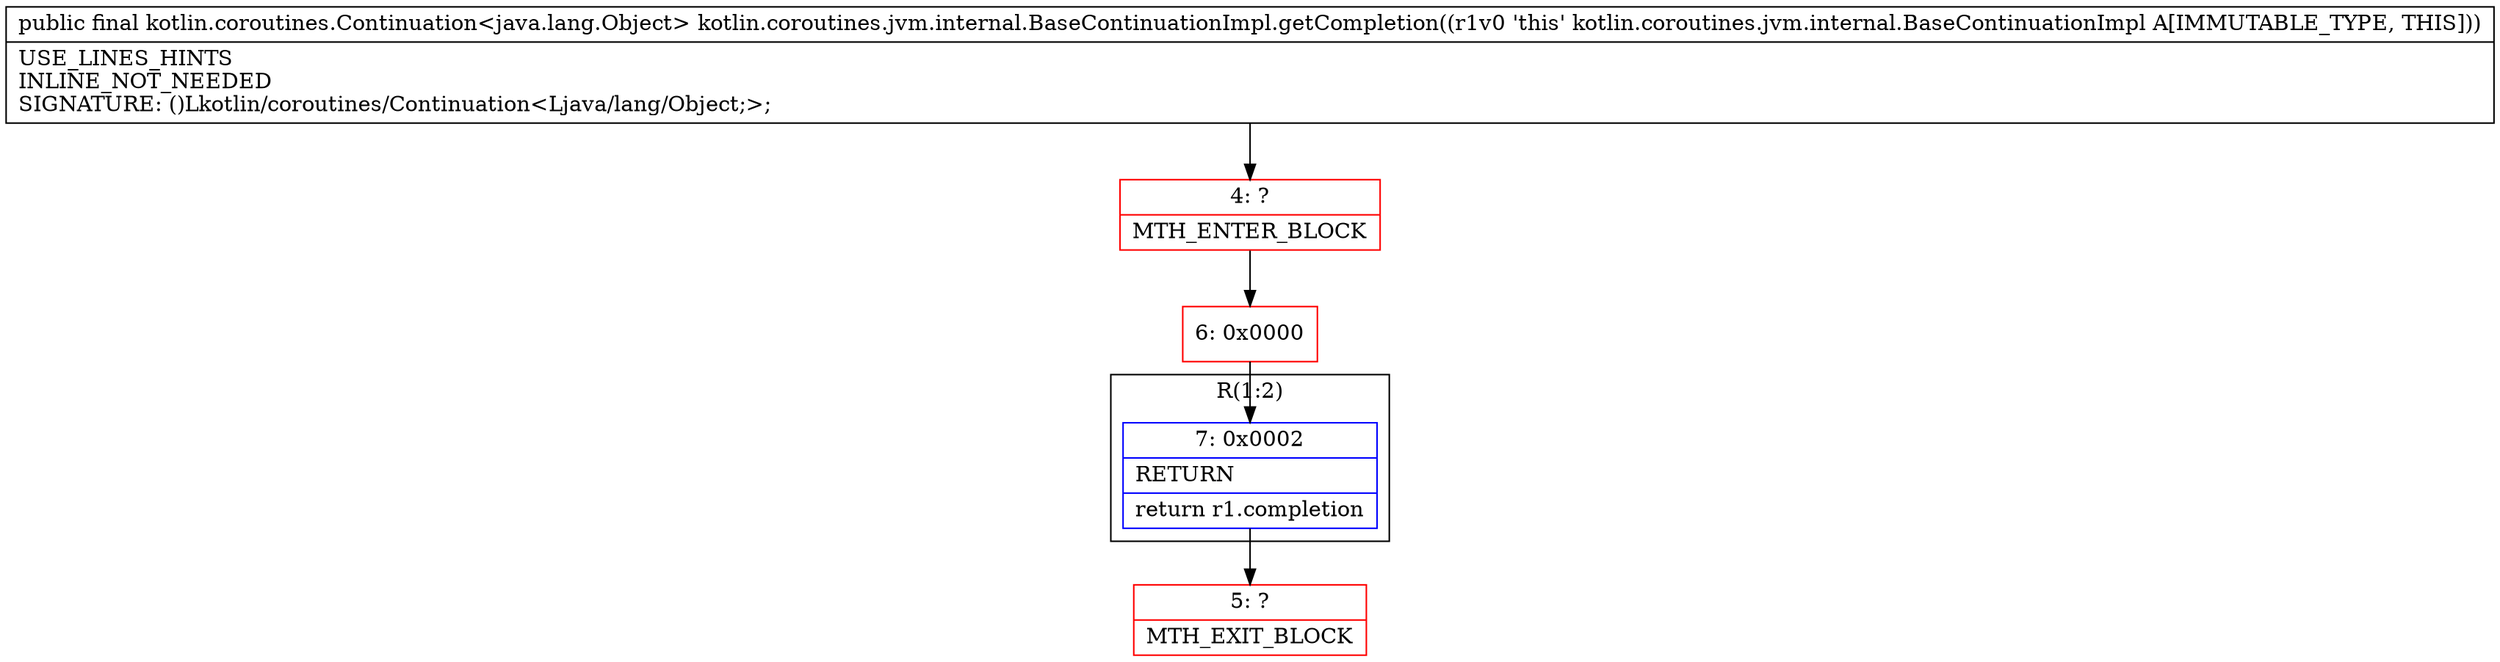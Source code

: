 digraph "CFG forkotlin.coroutines.jvm.internal.BaseContinuationImpl.getCompletion()Lkotlin\/coroutines\/Continuation;" {
subgraph cluster_Region_1237141013 {
label = "R(1:2)";
node [shape=record,color=blue];
Node_7 [shape=record,label="{7\:\ 0x0002|RETURN\l|return r1.completion\l}"];
}
Node_4 [shape=record,color=red,label="{4\:\ ?|MTH_ENTER_BLOCK\l}"];
Node_6 [shape=record,color=red,label="{6\:\ 0x0000}"];
Node_5 [shape=record,color=red,label="{5\:\ ?|MTH_EXIT_BLOCK\l}"];
MethodNode[shape=record,label="{public final kotlin.coroutines.Continuation\<java.lang.Object\> kotlin.coroutines.jvm.internal.BaseContinuationImpl.getCompletion((r1v0 'this' kotlin.coroutines.jvm.internal.BaseContinuationImpl A[IMMUTABLE_TYPE, THIS]))  | USE_LINES_HINTS\lINLINE_NOT_NEEDED\lSIGNATURE: ()Lkotlin\/coroutines\/Continuation\<Ljava\/lang\/Object;\>;\l}"];
MethodNode -> Node_4;Node_7 -> Node_5;
Node_4 -> Node_6;
Node_6 -> Node_7;
}

